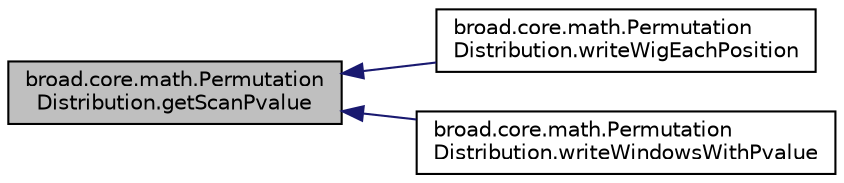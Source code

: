 digraph "broad.core.math.PermutationDistribution.getScanPvalue"
{
  edge [fontname="Helvetica",fontsize="10",labelfontname="Helvetica",labelfontsize="10"];
  node [fontname="Helvetica",fontsize="10",shape=record];
  rankdir="LR";
  Node1 [label="broad.core.math.Permutation\lDistribution.getScanPvalue",height=0.2,width=0.4,color="black", fillcolor="grey75", style="filled" fontcolor="black"];
  Node1 -> Node2 [dir="back",color="midnightblue",fontsize="10",style="solid",fontname="Helvetica"];
  Node2 [label="broad.core.math.Permutation\lDistribution.writeWigEachPosition",height=0.2,width=0.4,color="black", fillcolor="white", style="filled",URL="$classbroad_1_1core_1_1math_1_1_permutation_distribution.html#ae531b99c9afb0b405018df412907ee5d"];
  Node1 -> Node3 [dir="back",color="midnightblue",fontsize="10",style="solid",fontname="Helvetica"];
  Node3 [label="broad.core.math.Permutation\lDistribution.writeWindowsWithPvalue",height=0.2,width=0.4,color="black", fillcolor="white", style="filled",URL="$classbroad_1_1core_1_1math_1_1_permutation_distribution.html#a449635db64f5a7d8ca811860f1247892"];
}
